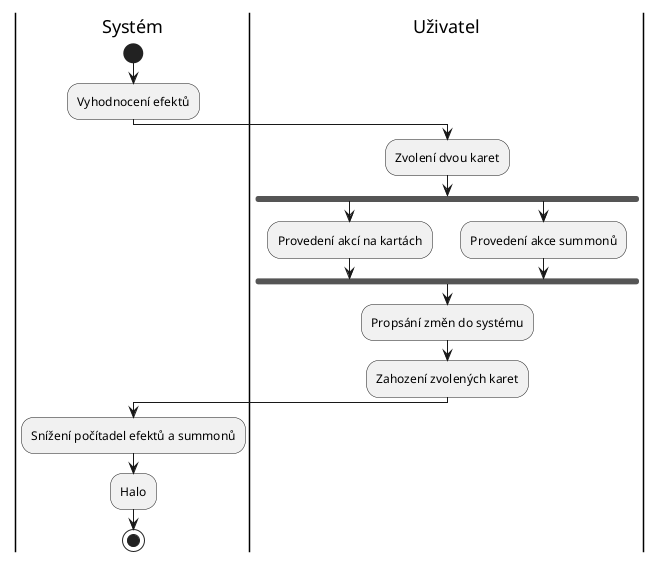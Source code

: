 @startuml
|Systém|
start

:Vyhodnocení efektů;

|Uživatel|
:Zvolení dvou karet;
fork
  :Provedení akcí na kartách;
fork again
  :Provedení akce summonů;
end fork
:Propsání změn do systému;
:Zahození zvolených karet;

|Systém|
:Snížení počítadel efektů a summonů;
:Halo;

stop
@enduml